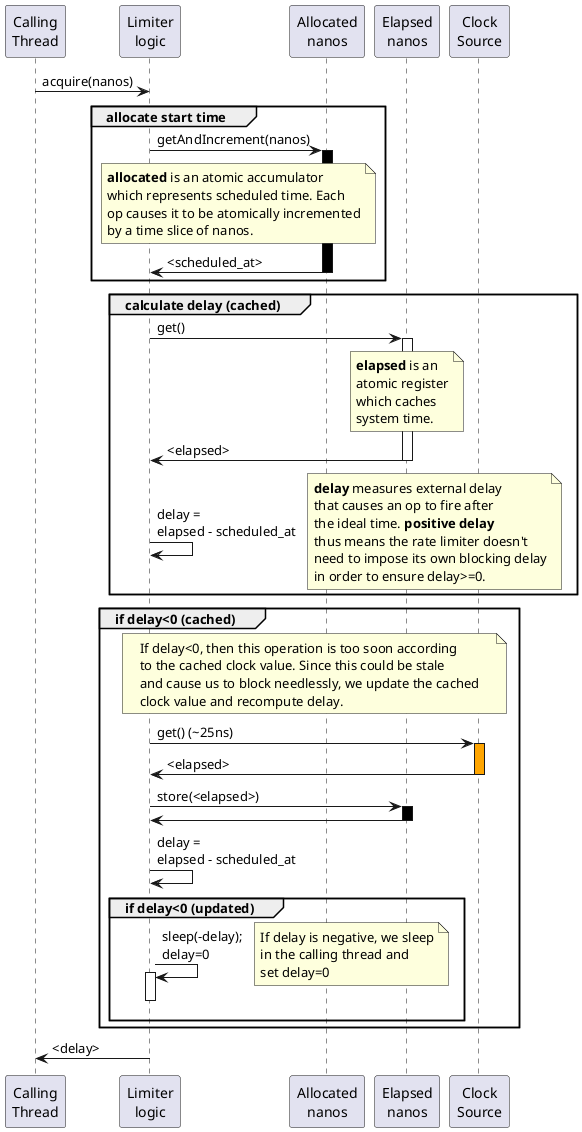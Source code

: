@startuml

Participant "Calling\nThread" as t
Participant "Limiter\nlogic" as l
Participant "Allocated\nnanos" as a
Participant "Elapsed\nnanos" as e
Participant "Clock\nSource" as c

t -> l : acquire(nanos)

group allocate start time
l -> a : getAndIncrement(nanos)
activate a #black
note over l,a
 **allocated** is an atomic accumulator
 which represents scheduled time. Each
 op causes it to be atomically incremented
 by a time slice of nanos.
end note
a -> l : <scheduled_at>
deactivate a
end

group calculate delay (cached)
l -> e : get()
activate e
note over e
 **elapsed** is an
 atomic register
 which caches
 system time.
end note
e -> l : <elapsed>
deactivate e
l -> l : delay = \nelapsed - scheduled_at

note right
 **delay** measures external delay
 that causes an op to fire after
 the ideal time. **positive delay**
 thus means the rate limiter doesn't
 need to impose its own blocking delay
 in order to ensure delay>=0.
end note

end

group if delay<0 (cached)
note over l,c
 If delay<0, then this operation is too soon according
 to the cached clock value. Since this could be stale
 and cause us to block needlessly, we update the cached
 clock value and recompute delay.
end note
l -> c : get() (~25ns)
activate c #orange
c -> l : <elapsed>
deactivate c

l -> e : store(<elapsed>)
activate e #black
e -> l
deactivate e
l -> l : delay = \nelapsed - scheduled_at

group if delay<0 (updated)
 l->l: sleep(-delay);\ndelay=0
 note right
  If delay is negative, we sleep
  in the calling thread and
  set delay=0
 end note
 activate l
 deactivate l
end

end

l->t: <delay>


@enduml
